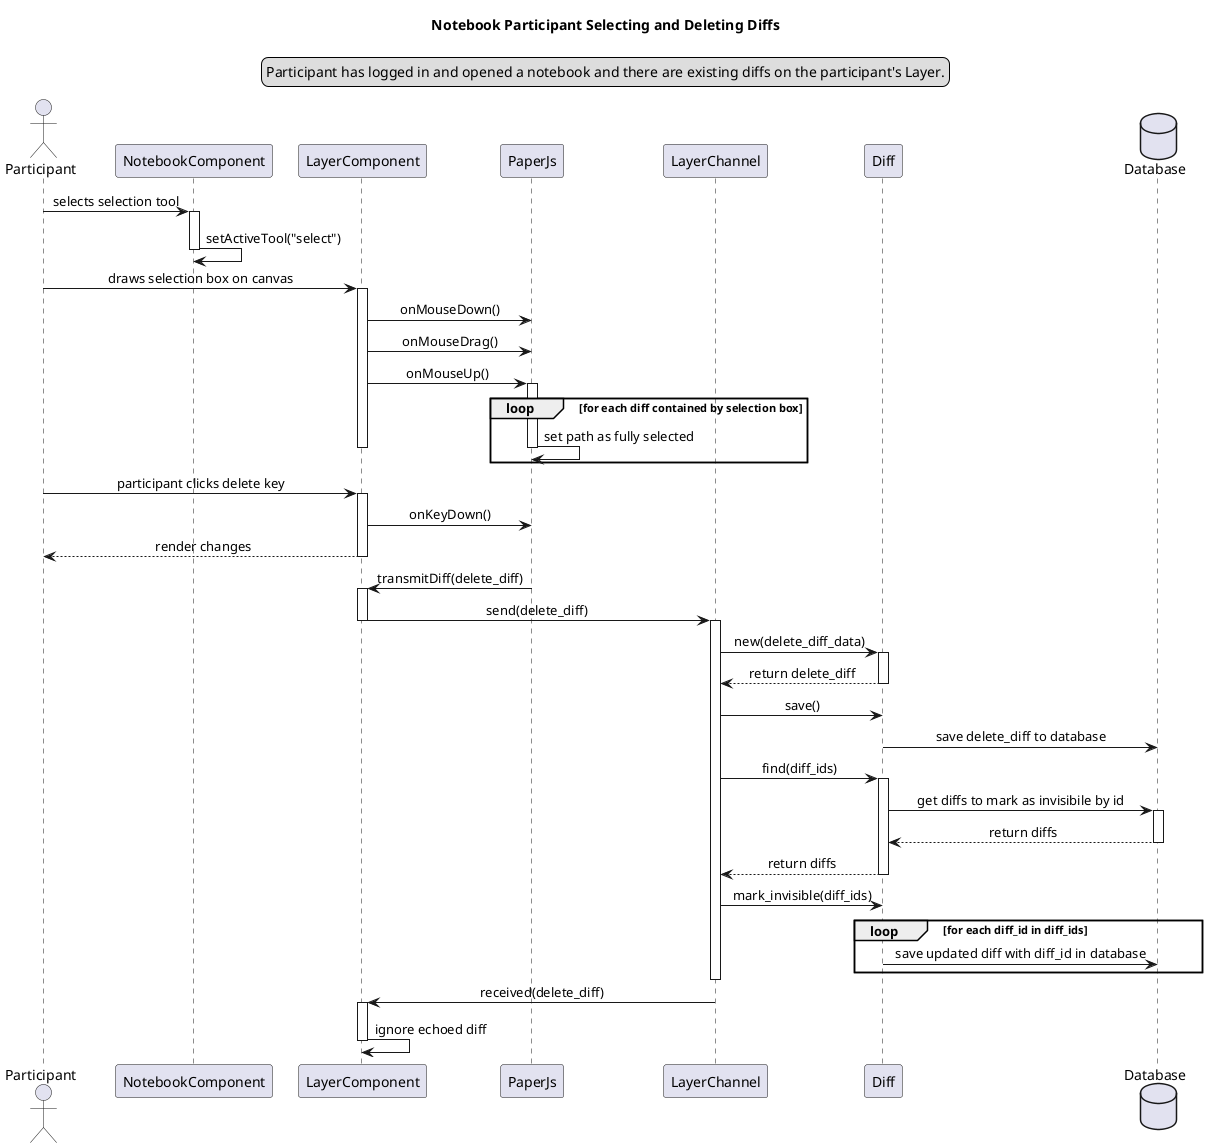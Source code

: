@startuml Notebook Participant Selecting and Deleting
title Notebook Participant Selecting and Deleting Diffs
skinparam sequenceMessageAlign center
legend top
Participant has logged in and opened a notebook and there are existing diffs on the participant's Layer.
endlegend

actor Participant as partic
participant NotebookComponent as nc
participant LayerComponent as lc
participant PaperJs as pjs
participant LayerChannel as lch
participant Diff as d
database Database as db

partic -> nc : selects selection tool
activate nc
nc -> nc : setActiveTool("select")
deactivate nc
partic -> lc : draws selection box on canvas
activate lc

lc -> pjs : onMouseDown()
lc -> pjs : onMouseDrag()
lc -> pjs : onMouseUp()
activate pjs
loop for each diff contained by selection box
  pjs -> pjs : set path as fully selected
deactivate pjs
deactivate lc
end

partic -> lc : participant clicks delete key
activate lc

lc -> pjs : onKeyDown()

lc --> partic : render changes
deactivate lc

pjs -> lc : transmitDiff(delete_diff)
activate lc

lc -> lch : send(delete_diff)
deactivate lc
activate lch
lch -> d : new(delete_diff_data)
activate d
d --> lch : return delete_diff
deactivate d
lch -> d : save()
d -> db : save delete_diff to database
lch -> d : find(diff_ids)
activate d
d -> db : get diffs to mark as invisibile by id
activate db
db --> d : return diffs
deactivate db
d --> lch : return diffs
deactivate d
lch -> d : mark_invisible(diff_ids)
loop for each diff_id in diff_ids
  d -> db : save updated diff with diff_id in database
end
deactivate lch

lch -> lc : received(delete_diff)
activate lc
lc -> lc : ignore echoed diff
deactivate lc

@enduml